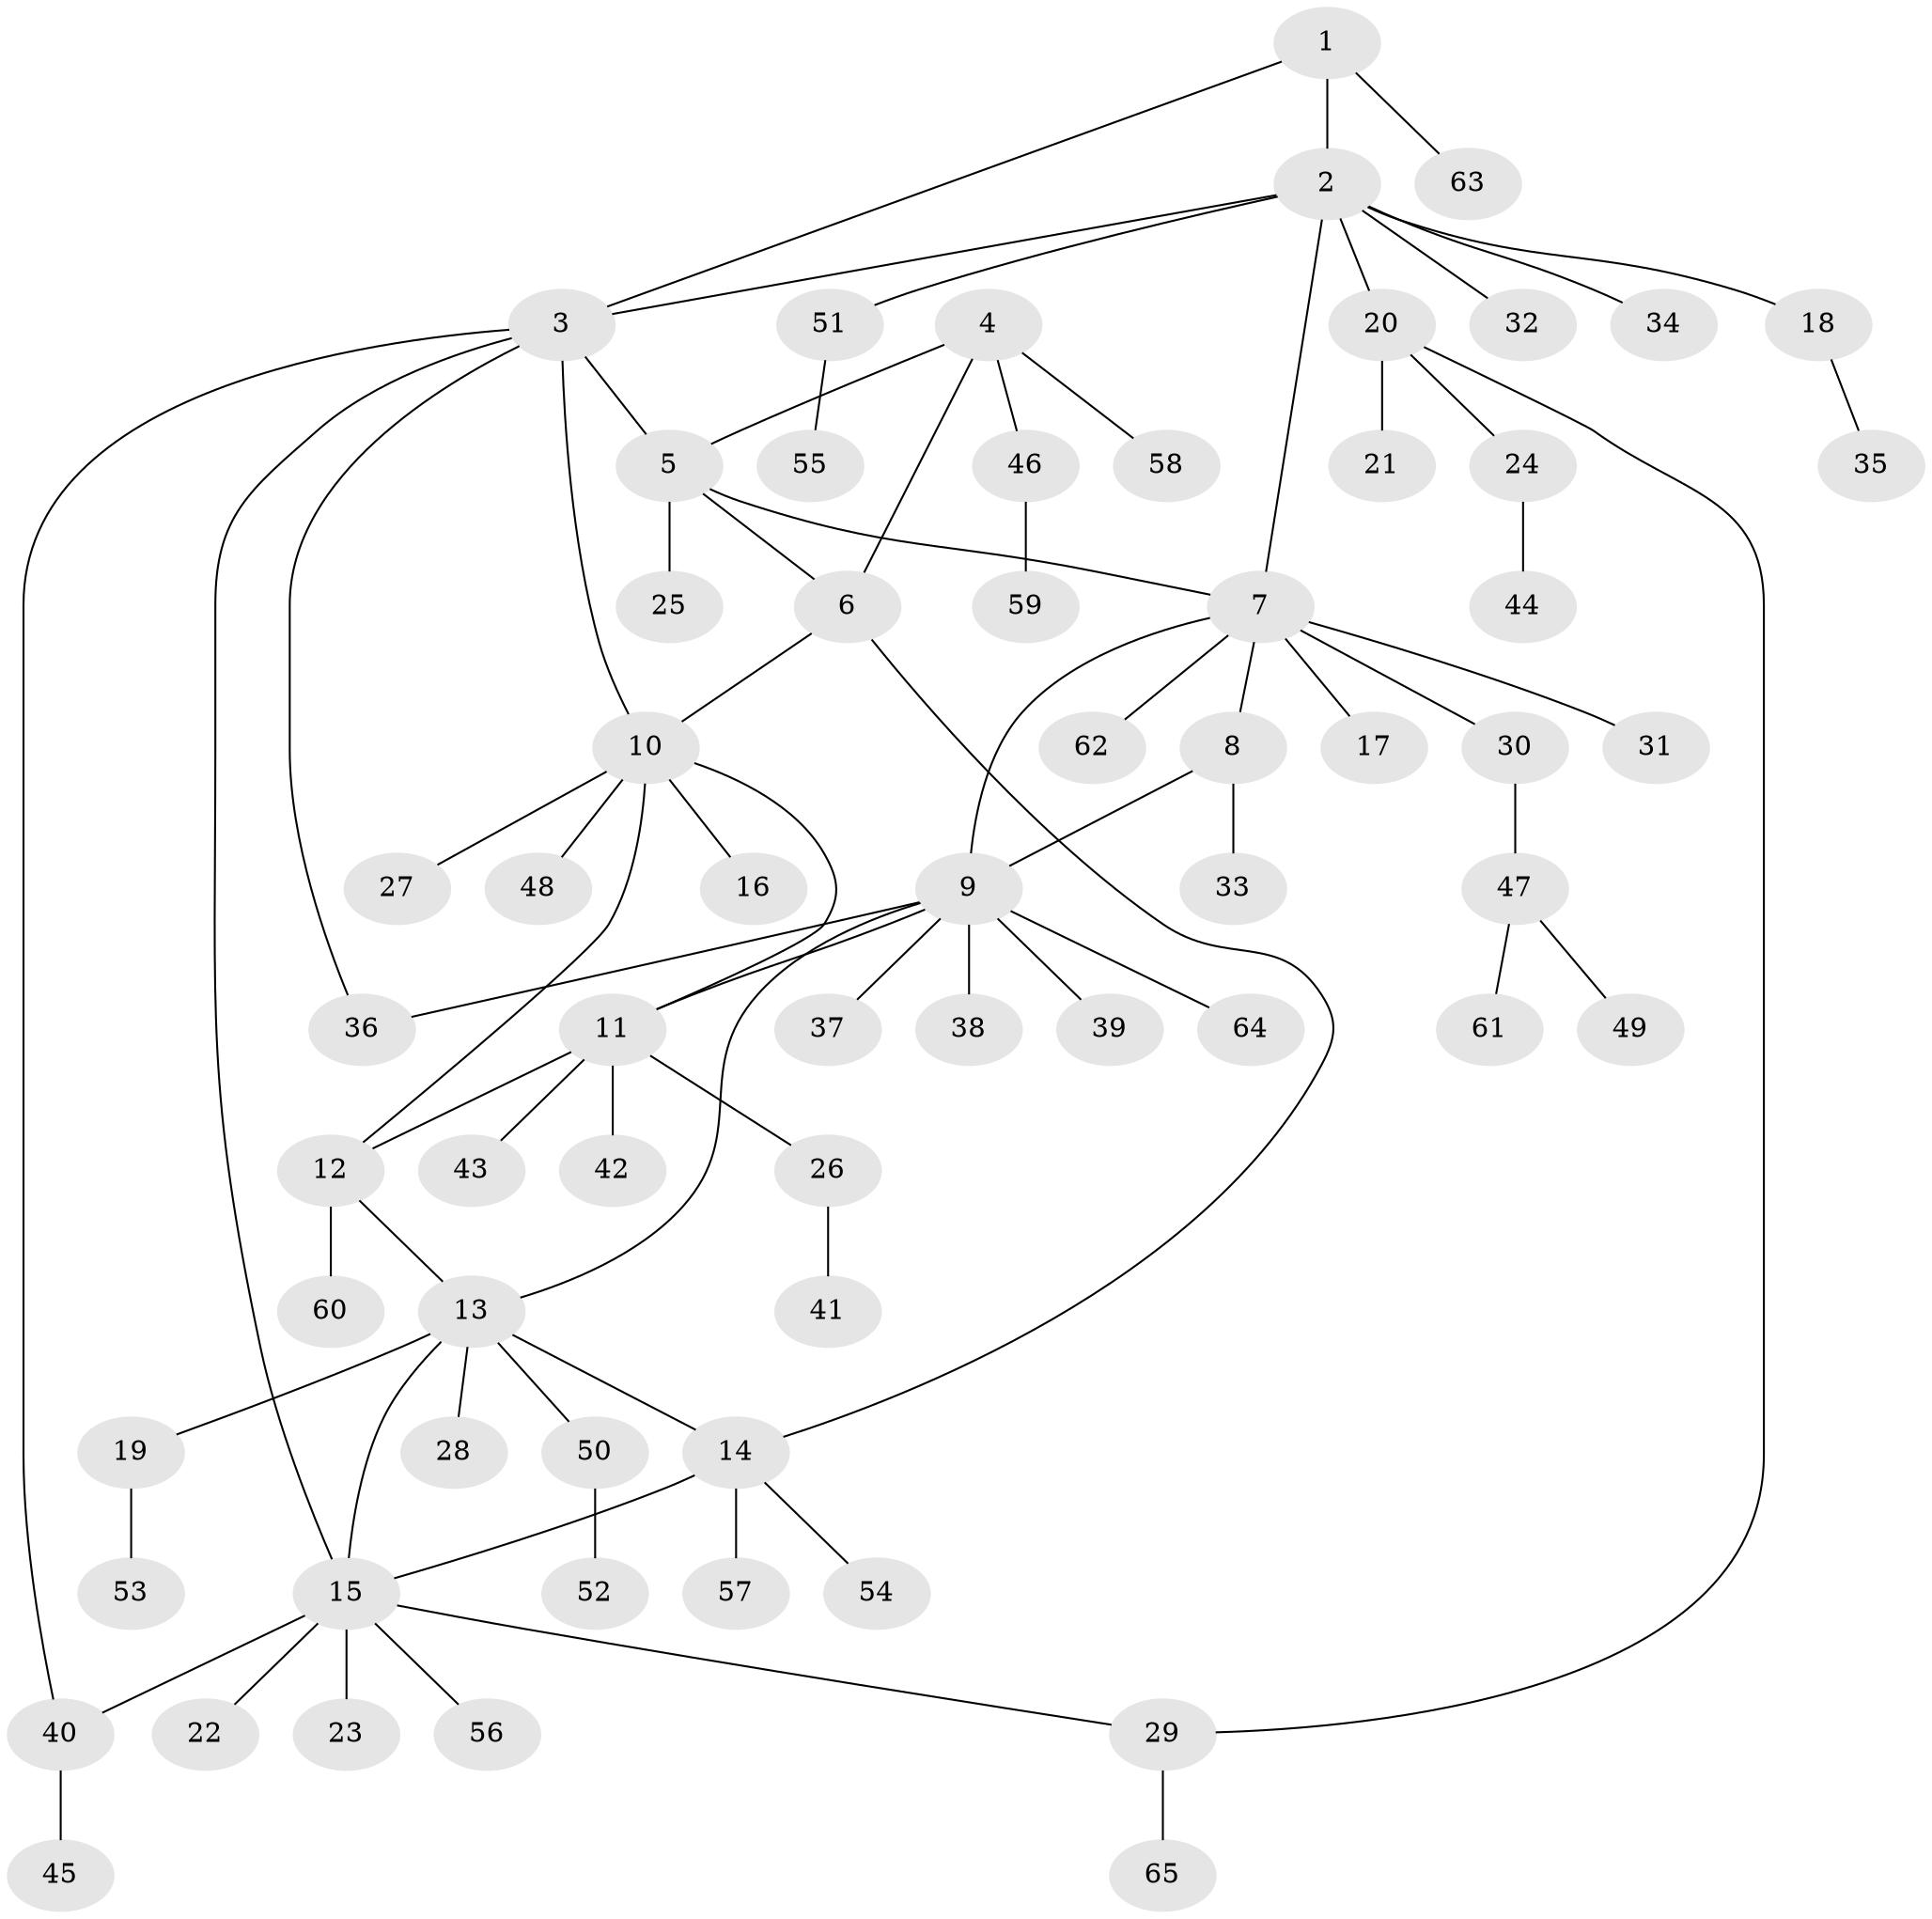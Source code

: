 // Generated by graph-tools (version 1.1) at 2025/16/03/09/25 04:16:04]
// undirected, 65 vertices, 78 edges
graph export_dot {
graph [start="1"]
  node [color=gray90,style=filled];
  1;
  2;
  3;
  4;
  5;
  6;
  7;
  8;
  9;
  10;
  11;
  12;
  13;
  14;
  15;
  16;
  17;
  18;
  19;
  20;
  21;
  22;
  23;
  24;
  25;
  26;
  27;
  28;
  29;
  30;
  31;
  32;
  33;
  34;
  35;
  36;
  37;
  38;
  39;
  40;
  41;
  42;
  43;
  44;
  45;
  46;
  47;
  48;
  49;
  50;
  51;
  52;
  53;
  54;
  55;
  56;
  57;
  58;
  59;
  60;
  61;
  62;
  63;
  64;
  65;
  1 -- 2;
  1 -- 3;
  1 -- 63;
  2 -- 3;
  2 -- 7;
  2 -- 18;
  2 -- 20;
  2 -- 32;
  2 -- 34;
  2 -- 51;
  3 -- 5;
  3 -- 10;
  3 -- 15;
  3 -- 36;
  3 -- 40;
  4 -- 5;
  4 -- 6;
  4 -- 46;
  4 -- 58;
  5 -- 6;
  5 -- 7;
  5 -- 25;
  6 -- 10;
  6 -- 14;
  7 -- 8;
  7 -- 9;
  7 -- 17;
  7 -- 30;
  7 -- 31;
  7 -- 62;
  8 -- 9;
  8 -- 33;
  9 -- 11;
  9 -- 13;
  9 -- 36;
  9 -- 37;
  9 -- 38;
  9 -- 39;
  9 -- 64;
  10 -- 11;
  10 -- 12;
  10 -- 16;
  10 -- 27;
  10 -- 48;
  11 -- 12;
  11 -- 26;
  11 -- 42;
  11 -- 43;
  12 -- 13;
  12 -- 60;
  13 -- 14;
  13 -- 15;
  13 -- 19;
  13 -- 28;
  13 -- 50;
  14 -- 15;
  14 -- 54;
  14 -- 57;
  15 -- 22;
  15 -- 23;
  15 -- 29;
  15 -- 40;
  15 -- 56;
  18 -- 35;
  19 -- 53;
  20 -- 21;
  20 -- 24;
  20 -- 29;
  24 -- 44;
  26 -- 41;
  29 -- 65;
  30 -- 47;
  40 -- 45;
  46 -- 59;
  47 -- 49;
  47 -- 61;
  50 -- 52;
  51 -- 55;
}
